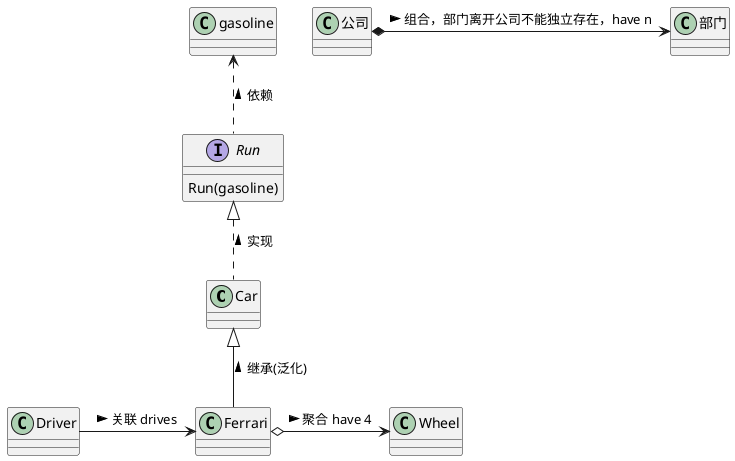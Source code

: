 @startuml
class Car
interface Run{
Run(gasoline)
}
Driver -> Ferrari: 关联 drives >
Ferrari o-> Wheel : 聚合 have 4 >
Car<|-- Ferrari: 继承(泛化) <
Run <|..Car: 实现 <
gasoline <.. Run: 依赖 <

公司 *-> 部门 : 组合，部门离开公司不能独立存在，have n >
@enduml
